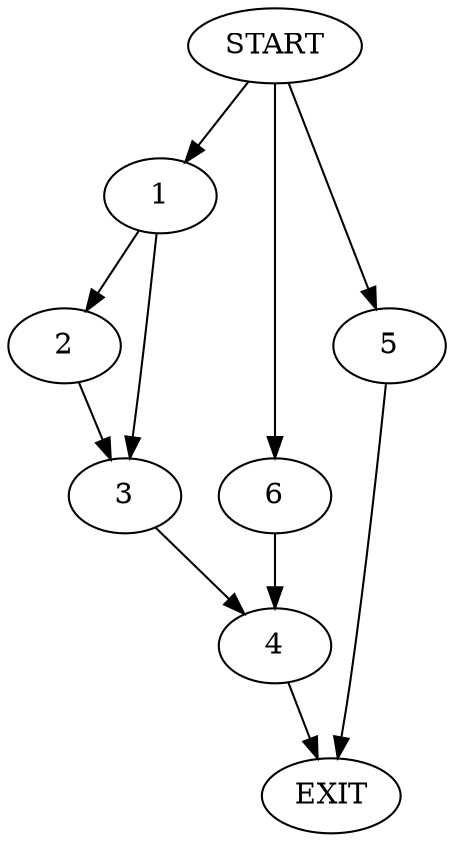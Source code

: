 digraph {
0 [label="START"]
7 [label="EXIT"]
0 -> 1
1 -> 2
1 -> 3
2 -> 3
3 -> 4
0 -> 5
5 -> 7
4 -> 7
0 -> 6
6 -> 4
}
